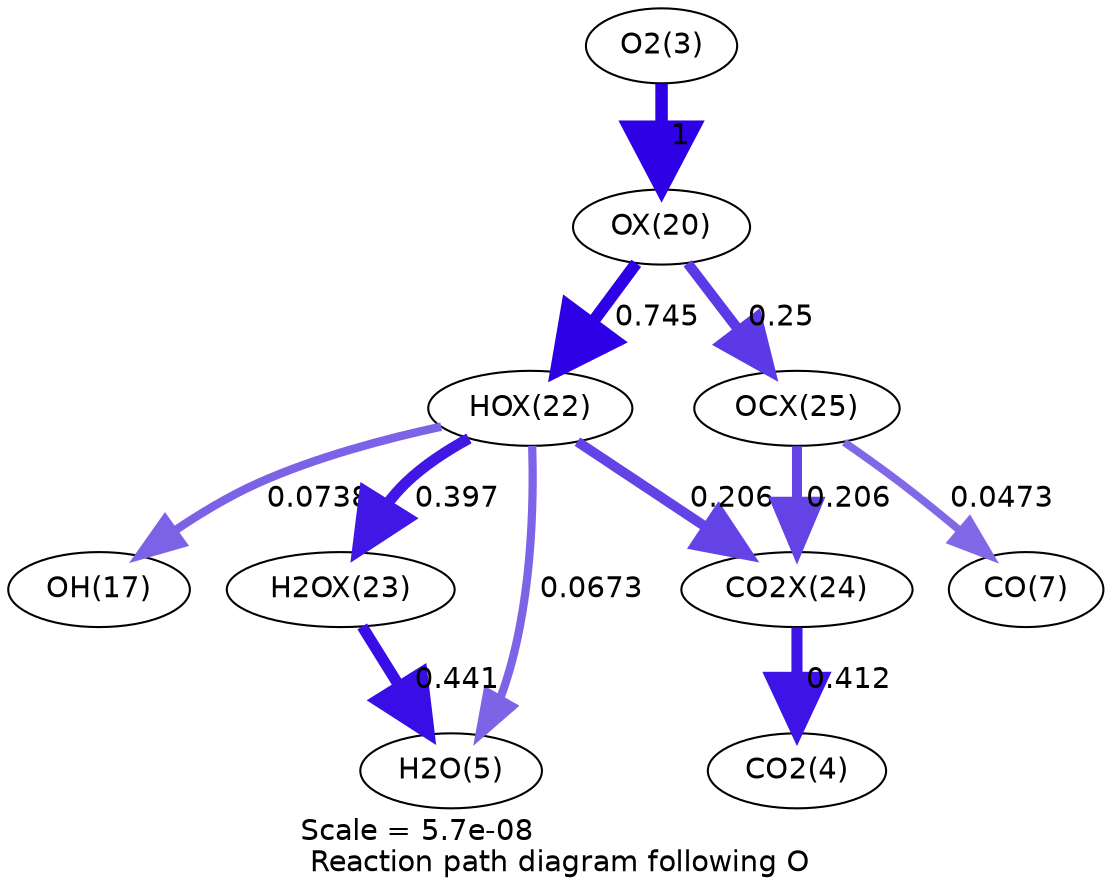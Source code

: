 digraph reaction_paths {
center=1;
s5 -> s61[fontname="Helvetica", penwidth=6, arrowsize=3, color="0.7, 1.5, 0.9"
, label=" 1"];
s61 -> s63[fontname="Helvetica", penwidth=5.78, arrowsize=2.89, color="0.7, 1.25, 0.9"
, label=" 0.745"];
s61 -> s66[fontname="Helvetica", penwidth=4.95, arrowsize=2.48, color="0.7, 0.75, 0.9"
, label=" 0.25"];
s63 -> s19[fontname="Helvetica", penwidth=4.03, arrowsize=2.02, color="0.7, 0.574, 0.9"
, label=" 0.0738"];
s63 -> s64[fontname="Helvetica", penwidth=5.3, arrowsize=2.65, color="0.7, 0.897, 0.9"
, label=" 0.397"];
s63 -> s7[fontname="Helvetica", penwidth=3.96, arrowsize=1.98, color="0.7, 0.567, 0.9"
, label=" 0.0673"];
s63 -> s65[fontname="Helvetica", penwidth=4.81, arrowsize=2.4, color="0.7, 0.706, 0.9"
, label=" 0.206"];
s64 -> s7[fontname="Helvetica", penwidth=5.38, arrowsize=2.69, color="0.7, 0.941, 0.9"
, label=" 0.441"];
s66 -> s9[fontname="Helvetica", penwidth=3.7, arrowsize=1.85, color="0.7, 0.547, 0.9"
, label=" 0.0473"];
s66 -> s65[fontname="Helvetica", penwidth=4.81, arrowsize=2.4, color="0.7, 0.706, 0.9"
, label=" 0.206"];
s65 -> s6[fontname="Helvetica", penwidth=5.33, arrowsize=2.67, color="0.7, 0.912, 0.9"
, label=" 0.412"];
s5 [ fontname="Helvetica", label="O2(3)"];
s6 [ fontname="Helvetica", label="CO2(4)"];
s7 [ fontname="Helvetica", label="H2O(5)"];
s9 [ fontname="Helvetica", label="CO(7)"];
s19 [ fontname="Helvetica", label="OH(17)"];
s61 [ fontname="Helvetica", label="OX(20)"];
s63 [ fontname="Helvetica", label="HOX(22)"];
s64 [ fontname="Helvetica", label="H2OX(23)"];
s65 [ fontname="Helvetica", label="CO2X(24)"];
s66 [ fontname="Helvetica", label="OCX(25)"];
 label = "Scale = 5.7e-08\l Reaction path diagram following O";
 fontname = "Helvetica";
}
